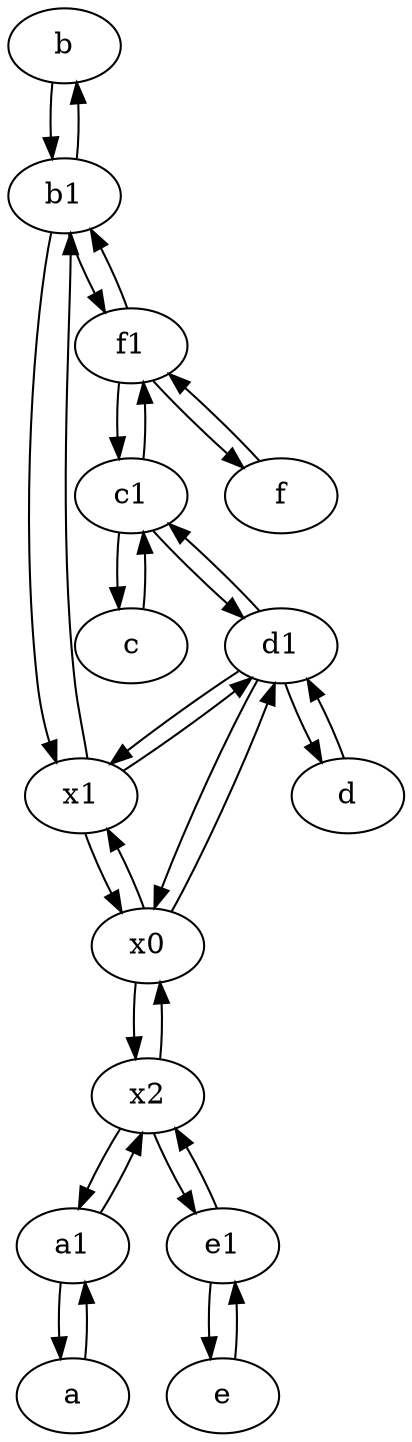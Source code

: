 digraph  {
	b [pos="50,20!"];
	c [pos="20,10!"];
	c1 [pos="30,15!"];
	x0;
	a [pos="40,10!"];
	e [pos="30,50!"];
	d1 [pos="25,30!"];
	a1 [pos="40,15!"];
	e1 [pos="25,45!"];
	b1 [pos="45,20!"];
	d [pos="20,30!"];
	x1;
	x2;
	f [pos="15,45!"];
	f1;
	f1 -> b1;
	x1 -> d1;
	d -> d1;
	x0 -> x1;
	c -> c1;
	d1 -> x1;
	a1 -> x2;
	b1 -> f1;
	f1 -> f;
	c1 -> c;
	a -> a1;
	b1 -> b;
	d1 -> x0;
	f1 -> c1;
	b -> b1;
	x2 -> x0;
	c1 -> d1;
	e -> e1;
	a1 -> a;
	e1 -> e;
	b1 -> x1;
	x0 -> d1;
	f -> f1;
	x2 -> e1;
	c1 -> f1;
	d1 -> d;
	x0 -> x2;
	x1 -> b1;
	e1 -> x2;
	x1 -> x0;
	x2 -> a1;
	d1 -> c1;

	}